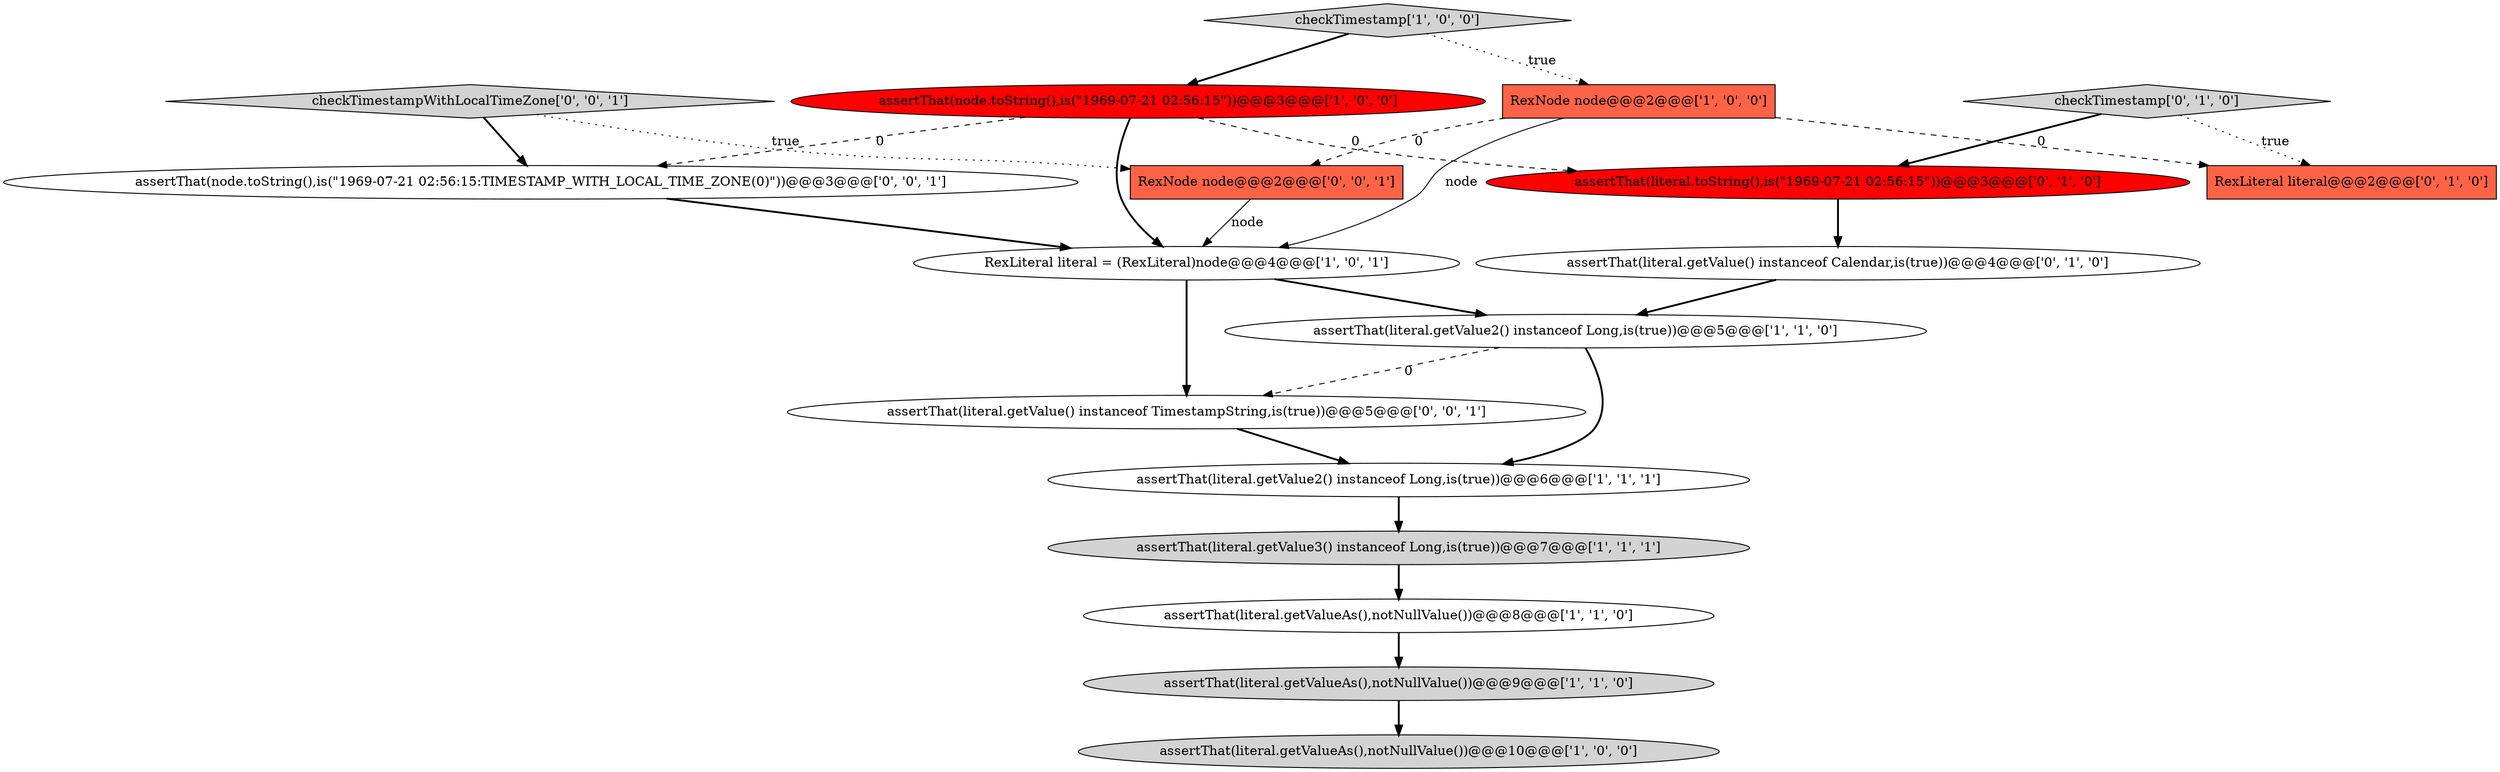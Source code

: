 digraph {
4 [style = filled, label = "assertThat(literal.getValueAs(),notNullValue())@@@10@@@['1', '0', '0']", fillcolor = lightgray, shape = ellipse image = "AAA0AAABBB1BBB"];
2 [style = filled, label = "RexLiteral literal = (RexLiteral)node@@@4@@@['1', '0', '1']", fillcolor = white, shape = ellipse image = "AAA0AAABBB1BBB"];
14 [style = filled, label = "assertThat(literal.getValue() instanceof TimestampString,is(true))@@@5@@@['0', '0', '1']", fillcolor = white, shape = ellipse image = "AAA0AAABBB3BBB"];
13 [style = filled, label = "assertThat(literal.toString(),is(\"1969-07-21 02:56:15\"))@@@3@@@['0', '1', '0']", fillcolor = red, shape = ellipse image = "AAA1AAABBB2BBB"];
15 [style = filled, label = "RexNode node@@@2@@@['0', '0', '1']", fillcolor = tomato, shape = box image = "AAA0AAABBB3BBB"];
7 [style = filled, label = "checkTimestamp['1', '0', '0']", fillcolor = lightgray, shape = diamond image = "AAA0AAABBB1BBB"];
1 [style = filled, label = "assertThat(literal.getValueAs(),notNullValue())@@@8@@@['1', '1', '0']", fillcolor = white, shape = ellipse image = "AAA0AAABBB1BBB"];
16 [style = filled, label = "checkTimestampWithLocalTimeZone['0', '0', '1']", fillcolor = lightgray, shape = diamond image = "AAA0AAABBB3BBB"];
3 [style = filled, label = "assertThat(node.toString(),is(\"1969-07-21 02:56:15\"))@@@3@@@['1', '0', '0']", fillcolor = red, shape = ellipse image = "AAA1AAABBB1BBB"];
6 [style = filled, label = "RexNode node@@@2@@@['1', '0', '0']", fillcolor = tomato, shape = box image = "AAA1AAABBB1BBB"];
10 [style = filled, label = "checkTimestamp['0', '1', '0']", fillcolor = lightgray, shape = diamond image = "AAA0AAABBB2BBB"];
0 [style = filled, label = "assertThat(literal.getValue3() instanceof Long,is(true))@@@7@@@['1', '1', '1']", fillcolor = lightgray, shape = ellipse image = "AAA0AAABBB1BBB"];
9 [style = filled, label = "assertThat(literal.getValueAs(),notNullValue())@@@9@@@['1', '1', '0']", fillcolor = lightgray, shape = ellipse image = "AAA0AAABBB1BBB"];
8 [style = filled, label = "assertThat(literal.getValue2() instanceof Long,is(true))@@@5@@@['1', '1', '0']", fillcolor = white, shape = ellipse image = "AAA0AAABBB1BBB"];
12 [style = filled, label = "assertThat(literal.getValue() instanceof Calendar,is(true))@@@4@@@['0', '1', '0']", fillcolor = white, shape = ellipse image = "AAA0AAABBB2BBB"];
17 [style = filled, label = "assertThat(node.toString(),is(\"1969-07-21 02:56:15:TIMESTAMP_WITH_LOCAL_TIME_ZONE(0)\"))@@@3@@@['0', '0', '1']", fillcolor = white, shape = ellipse image = "AAA0AAABBB3BBB"];
5 [style = filled, label = "assertThat(literal.getValue2() instanceof Long,is(true))@@@6@@@['1', '1', '1']", fillcolor = white, shape = ellipse image = "AAA0AAABBB1BBB"];
11 [style = filled, label = "RexLiteral literal@@@2@@@['0', '1', '0']", fillcolor = tomato, shape = box image = "AAA1AAABBB2BBB"];
7->6 [style = dotted, label="true"];
3->17 [style = dashed, label="0"];
15->2 [style = solid, label="node"];
9->4 [style = bold, label=""];
6->11 [style = dashed, label="0"];
14->5 [style = bold, label=""];
6->2 [style = solid, label="node"];
16->17 [style = bold, label=""];
8->14 [style = dashed, label="0"];
3->13 [style = dashed, label="0"];
7->3 [style = bold, label=""];
1->9 [style = bold, label=""];
13->12 [style = bold, label=""];
8->5 [style = bold, label=""];
3->2 [style = bold, label=""];
5->0 [style = bold, label=""];
10->13 [style = bold, label=""];
17->2 [style = bold, label=""];
10->11 [style = dotted, label="true"];
12->8 [style = bold, label=""];
0->1 [style = bold, label=""];
6->15 [style = dashed, label="0"];
2->14 [style = bold, label=""];
2->8 [style = bold, label=""];
16->15 [style = dotted, label="true"];
}
